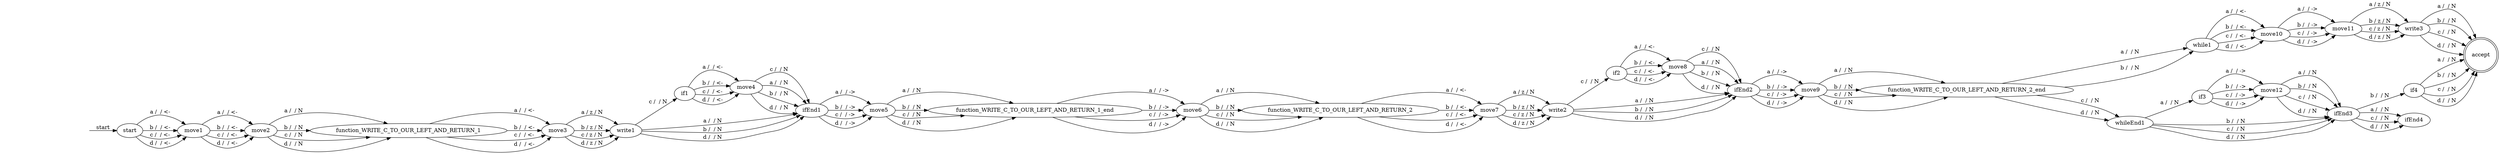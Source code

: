 digraph tm {
rankdir="LR";
accept [shape=doublecircle];
HIDDENSTARTSTATE [color=white, fontcolor=white];
HIDDENSTARTSTATE -> start [label="start"];
start -> move1 [label="a /  / <-"];
start -> move1 [label="b /  / <-"];
start -> move1 [label="c /  / <-"];
start -> move1 [label="d /  / <-"];
move1 -> move2 [label="a /  / <-"];
move1 -> move2 [label="b /  / <-"];
move1 -> move2 [label="c /  / <-"];
move1 -> move2 [label="d /  / <-"];
move2 -> function_WRITE_C_TO_OUR_LEFT_AND_RETURN_1 [label="a /  / N"];
move2 -> function_WRITE_C_TO_OUR_LEFT_AND_RETURN_1 [label="b /  / N"];
move2 -> function_WRITE_C_TO_OUR_LEFT_AND_RETURN_1 [label="c /  / N"];
move2 -> function_WRITE_C_TO_OUR_LEFT_AND_RETURN_1 [label="d /  / N"];
function_WRITE_C_TO_OUR_LEFT_AND_RETURN_1 -> move3 [label="a /  / <-"];
function_WRITE_C_TO_OUR_LEFT_AND_RETURN_1 -> move3 [label="b /  / <-"];
function_WRITE_C_TO_OUR_LEFT_AND_RETURN_1 -> move3 [label="c /  / <-"];
function_WRITE_C_TO_OUR_LEFT_AND_RETURN_1 -> move3 [label="d /  / <-"];
move3 -> write1 [label="a / z / N"];
move3 -> write1 [label="b / z / N"];
move3 -> write1 [label="c / z / N"];
move3 -> write1 [label="d / z / N"];
if1 -> move4 [label="a /  / <-"];
if1 -> move4 [label="b /  / <-"];
if1 -> move4 [label="c /  / <-"];
if1 -> move4 [label="d /  / <-"];
write1 -> if1 [label="c /  / N"];
move4 -> ifEnd1 [label="c /  / N"];
write1 -> ifEnd1 [label="a /  / N"];
move4 -> ifEnd1 [label="a /  / N"];
write1 -> ifEnd1 [label="b /  / N"];
move4 -> ifEnd1 [label="b /  / N"];
write1 -> ifEnd1 [label="d /  / N"];
move4 -> ifEnd1 [label="d /  / N"];
ifEnd1 -> move5 [label="a /  / ->"];
ifEnd1 -> move5 [label="b /  / ->"];
ifEnd1 -> move5 [label="c /  / ->"];
ifEnd1 -> move5 [label="d /  / ->"];
move5 -> function_WRITE_C_TO_OUR_LEFT_AND_RETURN_1_end [label="a /  / N"];
move5 -> function_WRITE_C_TO_OUR_LEFT_AND_RETURN_1_end [label="b /  / N"];
move5 -> function_WRITE_C_TO_OUR_LEFT_AND_RETURN_1_end [label="c /  / N"];
move5 -> function_WRITE_C_TO_OUR_LEFT_AND_RETURN_1_end [label="d /  / N"];
function_WRITE_C_TO_OUR_LEFT_AND_RETURN_1_end -> move6 [label="a /  / ->"];
function_WRITE_C_TO_OUR_LEFT_AND_RETURN_1_end -> move6 [label="b /  / ->"];
function_WRITE_C_TO_OUR_LEFT_AND_RETURN_1_end -> move6 [label="c /  / ->"];
function_WRITE_C_TO_OUR_LEFT_AND_RETURN_1_end -> move6 [label="d /  / ->"];
move6 -> function_WRITE_C_TO_OUR_LEFT_AND_RETURN_2 [label="a /  / N"];
move6 -> function_WRITE_C_TO_OUR_LEFT_AND_RETURN_2 [label="b /  / N"];
move6 -> function_WRITE_C_TO_OUR_LEFT_AND_RETURN_2 [label="c /  / N"];
move6 -> function_WRITE_C_TO_OUR_LEFT_AND_RETURN_2 [label="d /  / N"];
function_WRITE_C_TO_OUR_LEFT_AND_RETURN_2 -> move7 [label="a /  / <-"];
function_WRITE_C_TO_OUR_LEFT_AND_RETURN_2 -> move7 [label="b /  / <-"];
function_WRITE_C_TO_OUR_LEFT_AND_RETURN_2 -> move7 [label="c /  / <-"];
function_WRITE_C_TO_OUR_LEFT_AND_RETURN_2 -> move7 [label="d /  / <-"];
move7 -> write2 [label="a / z / N"];
move7 -> write2 [label="b / z / N"];
move7 -> write2 [label="c / z / N"];
move7 -> write2 [label="d / z / N"];
if2 -> move8 [label="a /  / <-"];
if2 -> move8 [label="b /  / <-"];
if2 -> move8 [label="c /  / <-"];
if2 -> move8 [label="d /  / <-"];
write2 -> if2 [label="c /  / N"];
move8 -> ifEnd2 [label="c /  / N"];
write2 -> ifEnd2 [label="a /  / N"];
move8 -> ifEnd2 [label="a /  / N"];
write2 -> ifEnd2 [label="b /  / N"];
move8 -> ifEnd2 [label="b /  / N"];
write2 -> ifEnd2 [label="d /  / N"];
move8 -> ifEnd2 [label="d /  / N"];
ifEnd2 -> move9 [label="a /  / ->"];
ifEnd2 -> move9 [label="b /  / ->"];
ifEnd2 -> move9 [label="c /  / ->"];
ifEnd2 -> move9 [label="d /  / ->"];
move9 -> function_WRITE_C_TO_OUR_LEFT_AND_RETURN_2_end [label="a /  / N"];
move9 -> function_WRITE_C_TO_OUR_LEFT_AND_RETURN_2_end [label="b /  / N"];
move9 -> function_WRITE_C_TO_OUR_LEFT_AND_RETURN_2_end [label="c /  / N"];
move9 -> function_WRITE_C_TO_OUR_LEFT_AND_RETURN_2_end [label="d /  / N"];
while1 -> move10 [label="a /  / <-"];
while1 -> move10 [label="b /  / <-"];
while1 -> move10 [label="c /  / <-"];
while1 -> move10 [label="d /  / <-"];
move10 -> move11 [label="a /  / ->"];
move10 -> move11 [label="b /  / ->"];
move10 -> move11 [label="c /  / ->"];
move10 -> move11 [label="d /  / ->"];
move11 -> write3 [label="a / z / N"];
move11 -> write3 [label="b / z / N"];
move11 -> write3 [label="c / z / N"];
move11 -> write3 [label="d / z / N"];
write3 -> accept [label="a /  / N"];
write3 -> accept [label="b /  / N"];
write3 -> accept [label="c /  / N"];
write3 -> accept [label="d /  / N"];
function_WRITE_C_TO_OUR_LEFT_AND_RETURN_2_end -> while1 [label="a /  / N"];
function_WRITE_C_TO_OUR_LEFT_AND_RETURN_2_end -> while1 [label="b /  / N"];
function_WRITE_C_TO_OUR_LEFT_AND_RETURN_2_end -> whileEnd1 [label="c /  / N"];
function_WRITE_C_TO_OUR_LEFT_AND_RETURN_2_end -> whileEnd1 [label="d /  / N"];
if3 -> move12 [label="a /  / ->"];
if3 -> move12 [label="b /  / ->"];
if3 -> move12 [label="c /  / ->"];
if3 -> move12 [label="d /  / ->"];
whileEnd1 -> if3 [label="a /  / N"];
move12 -> ifEnd3 [label="a /  / N"];
whileEnd1 -> ifEnd3 [label="b /  / N"];
move12 -> ifEnd3 [label="b /  / N"];
whileEnd1 -> ifEnd3 [label="c /  / N"];
move12 -> ifEnd3 [label="c /  / N"];
whileEnd1 -> ifEnd3 [label="d /  / N"];
move12 -> ifEnd3 [label="d /  / N"];
if4 -> accept [label="a /  / N"];
if4 -> accept [label="b /  / N"];
if4 -> accept [label="c /  / N"];
if4 -> accept [label="d /  / N"];
ifEnd3 -> if4 [label="b /  / N"];
ifEnd3 -> ifEnd4 [label="a /  / N"];
ifEnd3 -> ifEnd4 [label="c /  / N"];
ifEnd3 -> ifEnd4 [label="d /  / N"];
}